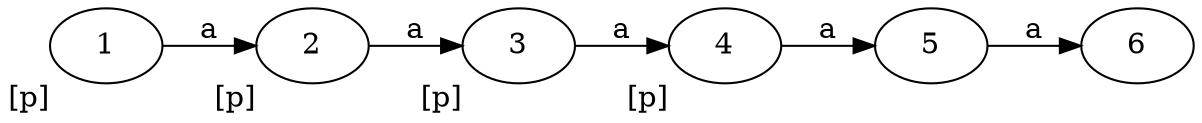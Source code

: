 digraph g {
rankdir=LR
1 -> 2 [label="a"]
2 -> 3 [label="a"]
3 -> 4 [label="a"]
4 -> 5 [label="a"]
5 -> 6 [label="a"]
1 [xlabel="[p]"]
2 [xlabel="[p]"]
3 [xlabel="[p]"]
4 [xlabel="[p]"]
}

